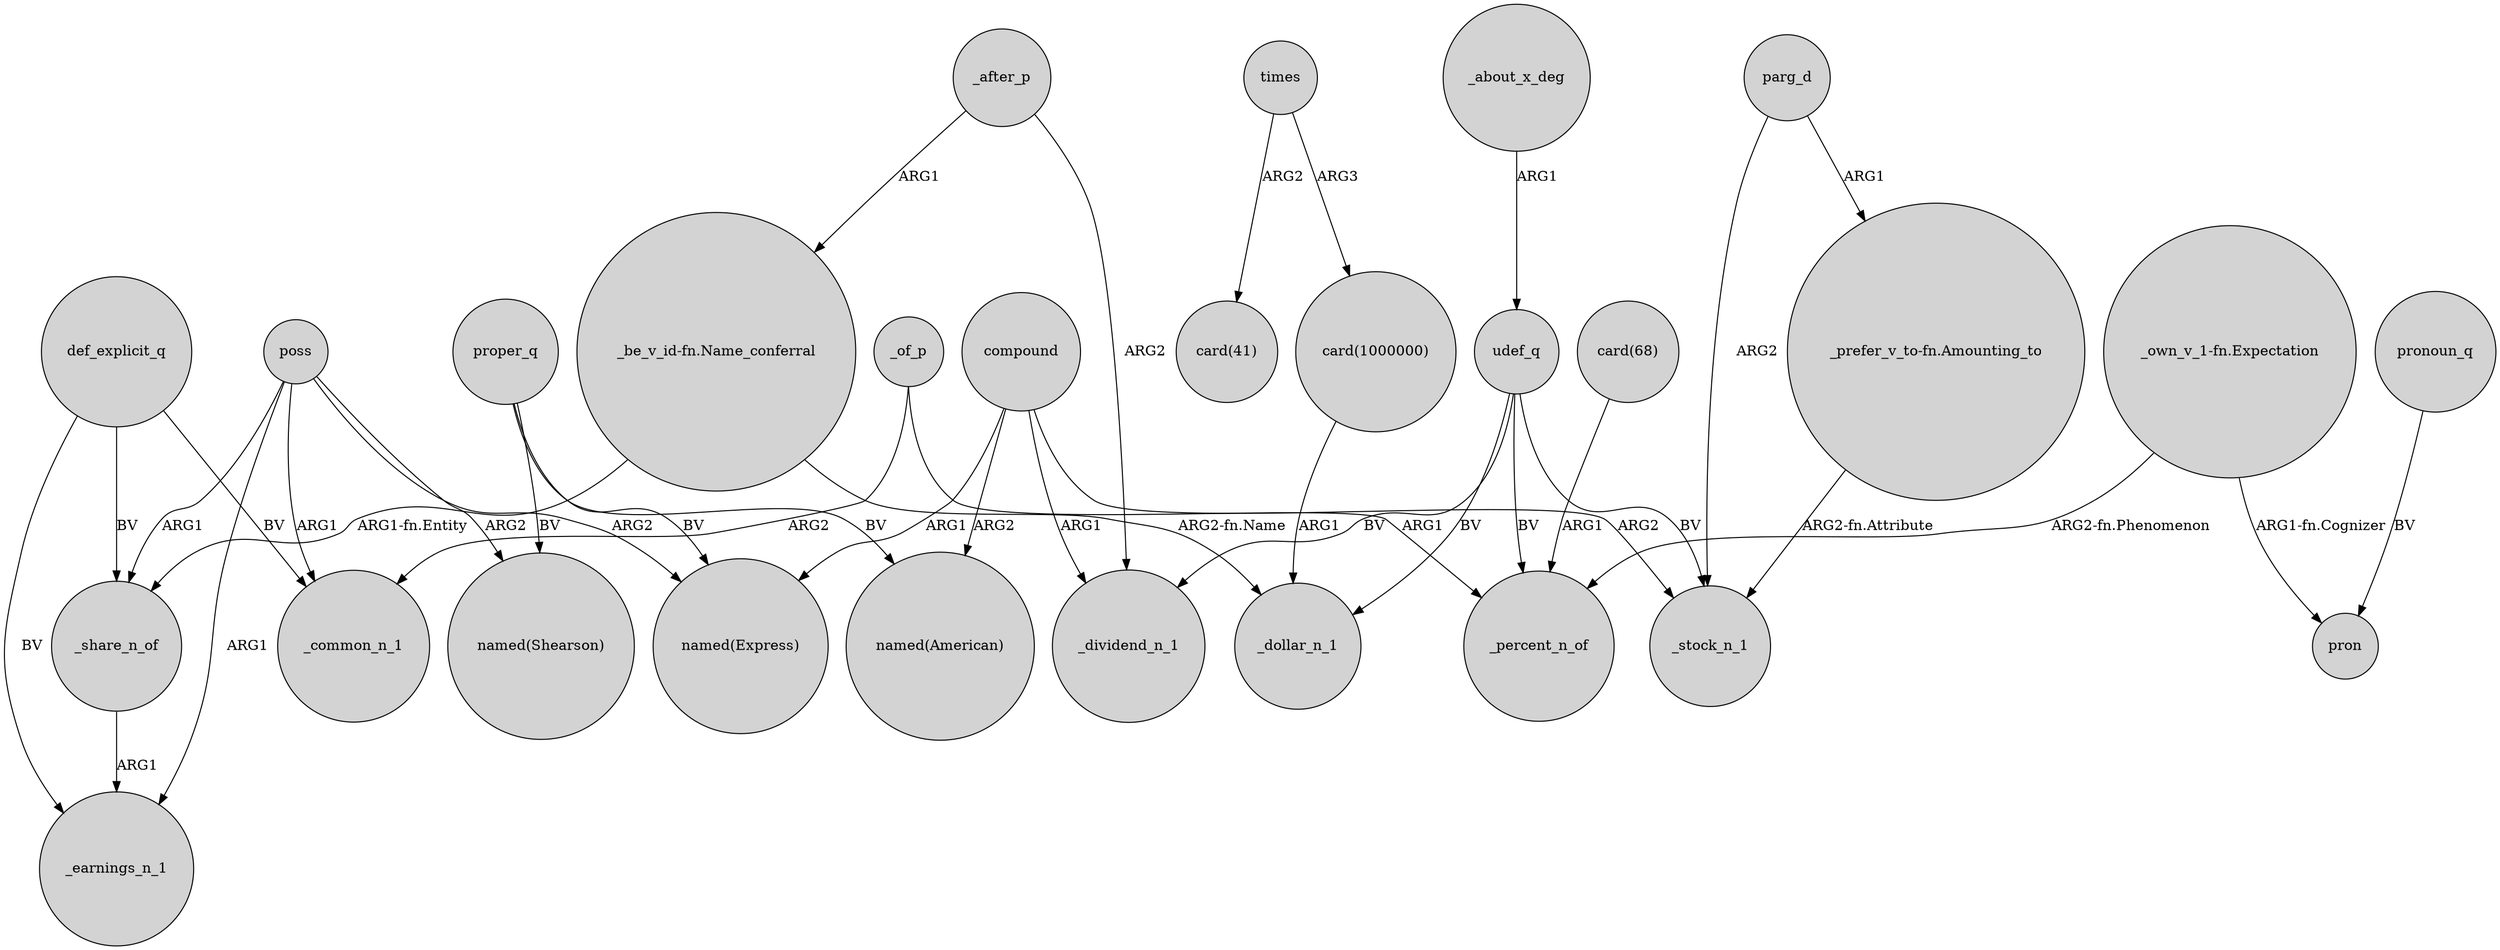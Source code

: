 digraph {
	node [shape=circle style=filled]
	udef_q -> _dividend_n_1 [label=BV]
	times -> "card(41)" [label=ARG2]
	compound -> _dividend_n_1 [label=ARG1]
	def_explicit_q -> _common_n_1 [label=BV]
	_after_p -> _dividend_n_1 [label=ARG2]
	def_explicit_q -> _share_n_of [label=BV]
	times -> "card(1000000)" [label=ARG3]
	poss -> "named(Shearson)" [label=ARG2]
	proper_q -> "named(Express)" [label=BV]
	_of_p -> _percent_n_of [label=ARG1]
	proper_q -> "named(Shearson)" [label=BV]
	parg_d -> "_prefer_v_to-fn.Amounting_to" [label=ARG1]
	_about_x_deg -> udef_q [label=ARG1]
	"card(68)" -> _percent_n_of [label=ARG1]
	pronoun_q -> pron [label=BV]
	udef_q -> _stock_n_1 [label=BV]
	_share_n_of -> _earnings_n_1 [label=ARG1]
	"_prefer_v_to-fn.Amounting_to" -> _stock_n_1 [label="ARG2-fn.Attribute"]
	udef_q -> _percent_n_of [label=BV]
	poss -> _share_n_of [label=ARG1]
	compound -> _stock_n_1 [label=ARG2]
	compound -> "named(Express)" [label=ARG1]
	def_explicit_q -> _earnings_n_1 [label=BV]
	udef_q -> _dollar_n_1 [label=BV]
	poss -> _earnings_n_1 [label=ARG1]
	_of_p -> _common_n_1 [label=ARG2]
	"card(1000000)" -> _dollar_n_1 [label=ARG1]
	poss -> "named(Express)" [label=ARG2]
	"_own_v_1-fn.Expectation" -> pron [label="ARG1-fn.Cognizer"]
	_after_p -> "_be_v_id-fn.Name_conferral" [label=ARG1]
	compound -> "named(American)" [label=ARG2]
	proper_q -> "named(American)" [label=BV]
	poss -> _common_n_1 [label=ARG1]
	"_be_v_id-fn.Name_conferral" -> _dollar_n_1 [label="ARG2-fn.Name"]
	"_own_v_1-fn.Expectation" -> _percent_n_of [label="ARG2-fn.Phenomenon"]
	parg_d -> _stock_n_1 [label=ARG2]
	"_be_v_id-fn.Name_conferral" -> _share_n_of [label="ARG1-fn.Entity"]
}
